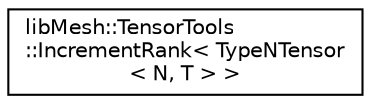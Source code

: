 digraph "Graphical Class Hierarchy"
{
  edge [fontname="Helvetica",fontsize="10",labelfontname="Helvetica",labelfontsize="10"];
  node [fontname="Helvetica",fontsize="10",shape=record];
  rankdir="LR";
  Node0 [label="libMesh::TensorTools\l::IncrementRank\< TypeNTensor\l\< N, T \> \>",height=0.2,width=0.4,color="black", fillcolor="white", style="filled",URL="$structlibMesh_1_1TensorTools_1_1IncrementRank_3_01TypeNTensor_3_01N_00_01T_01_4_01_4.html"];
}
